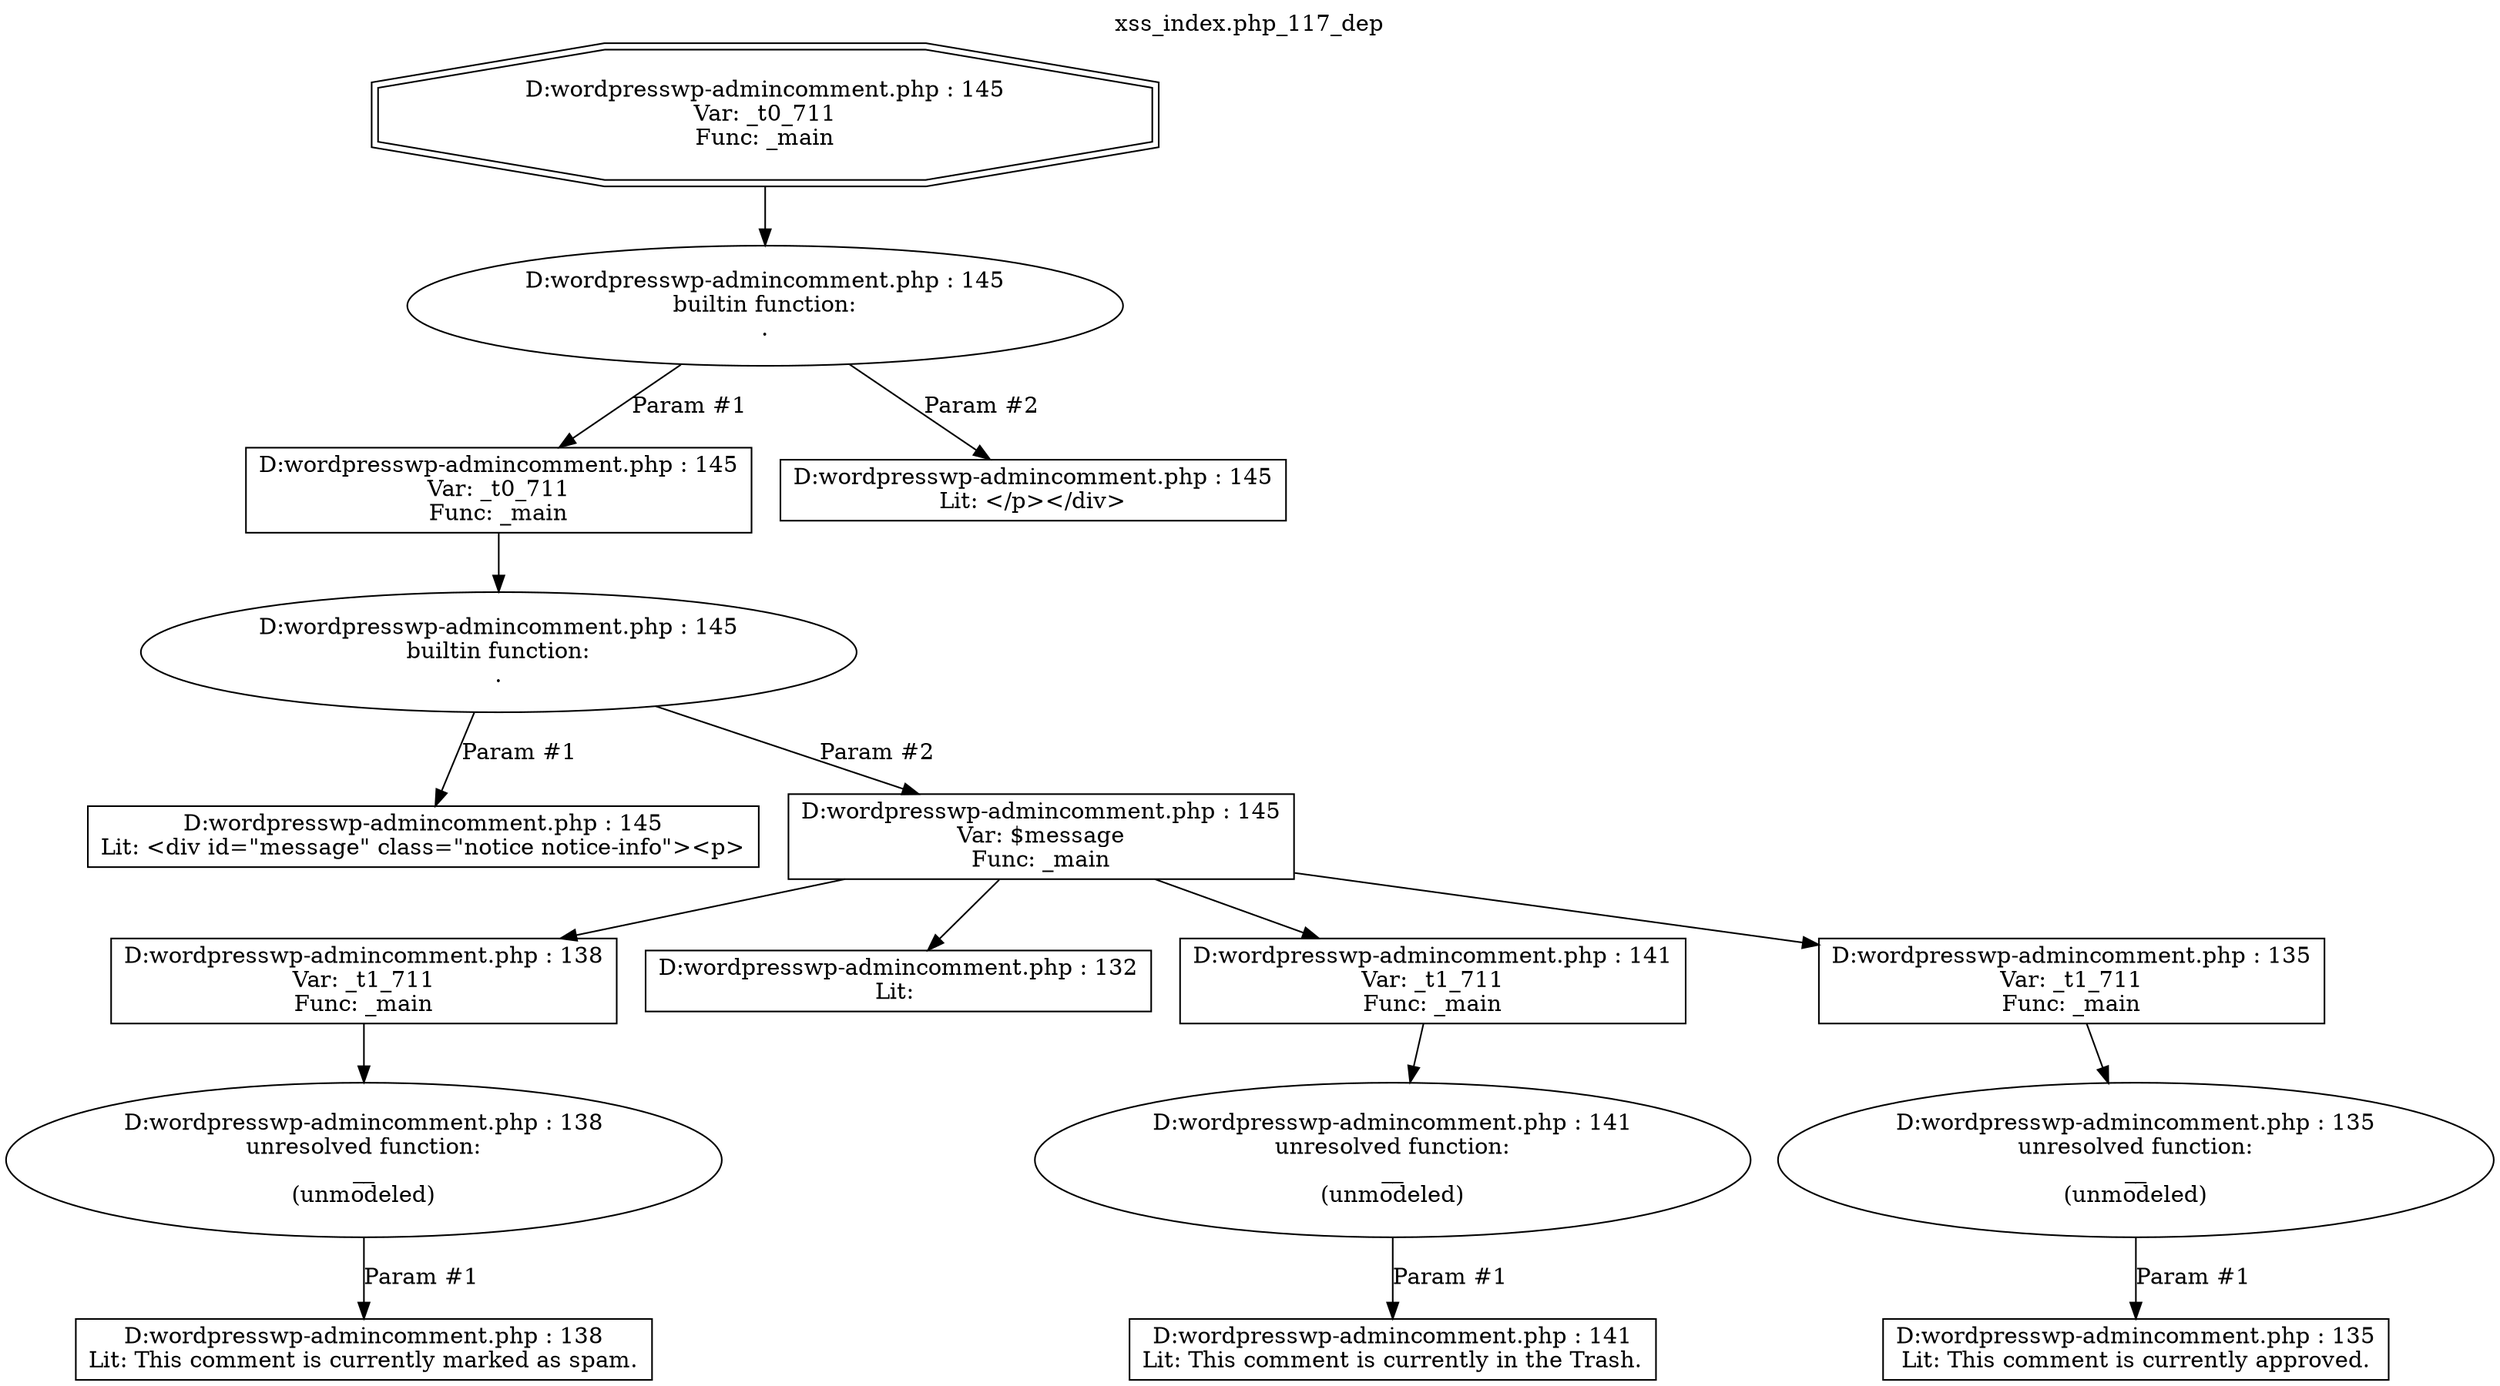 digraph cfg {
  label="xss_index.php_117_dep";
  labelloc=t;
  n1 [shape=doubleoctagon, label="D:\wordpress\wp-admin\comment.php : 145\nVar: _t0_711\nFunc: _main\n"];
  n2 [shape=ellipse, label="D:\wordpress\wp-admin\comment.php : 145\nbuiltin function:\n.\n"];
  n3 [shape=box, label="D:\wordpress\wp-admin\comment.php : 145\nVar: _t0_711\nFunc: _main\n"];
  n4 [shape=ellipse, label="D:\wordpress\wp-admin\comment.php : 145\nbuiltin function:\n.\n"];
  n5 [shape=box, label="D:\wordpress\wp-admin\comment.php : 145\nLit: <div id=\"message\" class=\"notice notice-info\"><p>\n"];
  n6 [shape=box, label="D:\wordpress\wp-admin\comment.php : 145\nVar: $message\nFunc: _main\n"];
  n7 [shape=box, label="D:\wordpress\wp-admin\comment.php : 138\nVar: _t1_711\nFunc: _main\n"];
  n8 [shape=ellipse, label="D:\wordpress\wp-admin\comment.php : 138\nunresolved function:\n__\n(unmodeled)\n"];
  n9 [shape=box, label="D:\wordpress\wp-admin\comment.php : 138\nLit: This comment is currently marked as spam.\n"];
  n10 [shape=box, label="D:\wordpress\wp-admin\comment.php : 132\nLit: \n"];
  n11 [shape=box, label="D:\wordpress\wp-admin\comment.php : 141\nVar: _t1_711\nFunc: _main\n"];
  n12 [shape=ellipse, label="D:\wordpress\wp-admin\comment.php : 141\nunresolved function:\n__\n(unmodeled)\n"];
  n13 [shape=box, label="D:\wordpress\wp-admin\comment.php : 141\nLit: This comment is currently in the Trash.\n"];
  n14 [shape=box, label="D:\wordpress\wp-admin\comment.php : 135\nVar: _t1_711\nFunc: _main\n"];
  n15 [shape=ellipse, label="D:\wordpress\wp-admin\comment.php : 135\nunresolved function:\n__\n(unmodeled)\n"];
  n16 [shape=box, label="D:\wordpress\wp-admin\comment.php : 135\nLit: This comment is currently approved.\n"];
  n17 [shape=box, label="D:\wordpress\wp-admin\comment.php : 145\nLit: </p></div>\n"];
  n1 -> n2;
  n3 -> n4;
  n4 -> n5[label="Param #1"];
  n4 -> n6[label="Param #2"];
  n7 -> n8;
  n8 -> n9[label="Param #1"];
  n6 -> n7;
  n6 -> n10;
  n6 -> n11;
  n6 -> n14;
  n11 -> n12;
  n12 -> n13[label="Param #1"];
  n14 -> n15;
  n15 -> n16[label="Param #1"];
  n2 -> n3[label="Param #1"];
  n2 -> n17[label="Param #2"];
}
